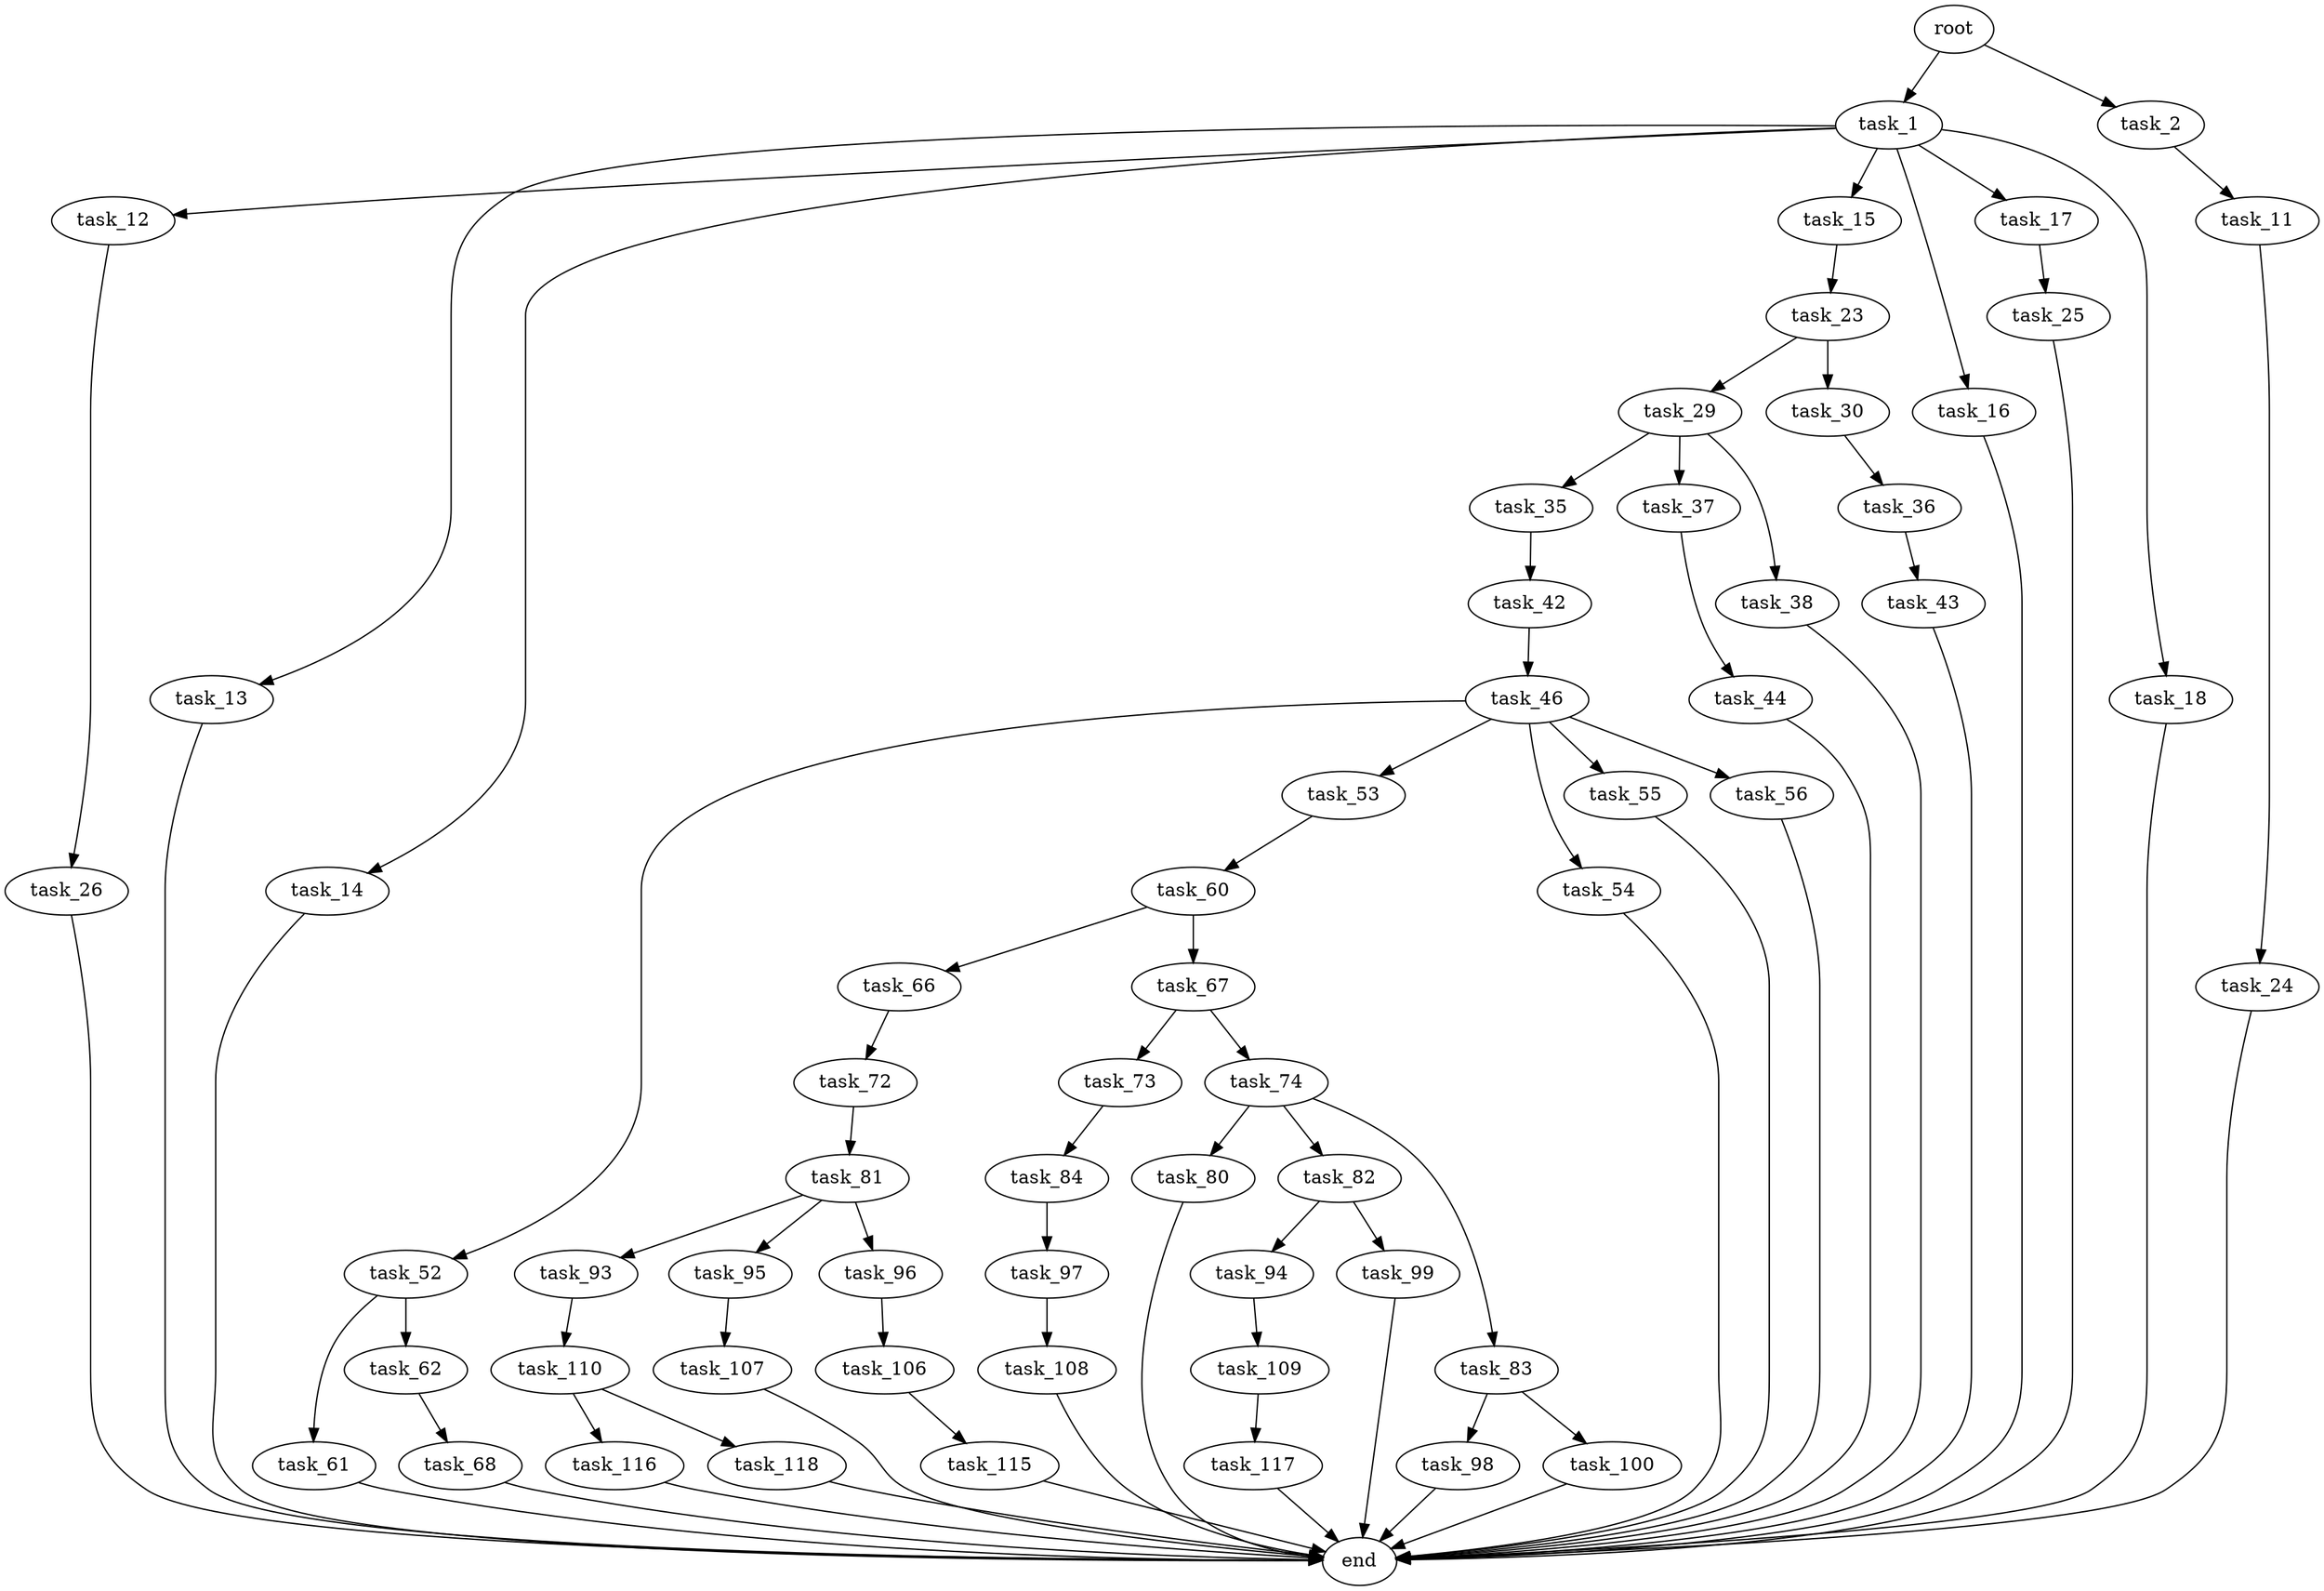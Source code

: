 digraph G {
  root [size="0.000000"];
  task_1 [size="368293445632.000000"];
  task_2 [size="28991029248.000000"];
  task_12 [size="549755813888.000000"];
  task_13 [size="36640609256.000000"];
  task_14 [size="466062398098.000000"];
  task_15 [size="8589934592.000000"];
  task_16 [size="782757789696.000000"];
  task_17 [size="4043950736.000000"];
  task_18 [size="127637579119.000000"];
  task_11 [size="753377363066.000000"];
  task_24 [size="1225954646158.000000"];
  task_26 [size="21054108055.000000"];
  end [size="0.000000"];
  task_23 [size="23722763903.000000"];
  task_25 [size="2172027698.000000"];
  task_29 [size="134217728000.000000"];
  task_30 [size="8589934592.000000"];
  task_35 [size="24686694981.000000"];
  task_37 [size="429004723524.000000"];
  task_38 [size="1073741824000.000000"];
  task_36 [size="1073741824000.000000"];
  task_42 [size="392969633524.000000"];
  task_43 [size="31099955642.000000"];
  task_44 [size="134217728000.000000"];
  task_46 [size="8589934592.000000"];
  task_52 [size="78842693373.000000"];
  task_53 [size="4438291430.000000"];
  task_54 [size="1149037721926.000000"];
  task_55 [size="1073741824000.000000"];
  task_56 [size="206135388388.000000"];
  task_61 [size="20158088875.000000"];
  task_62 [size="214728614467.000000"];
  task_60 [size="458881173015.000000"];
  task_66 [size="1073741824000.000000"];
  task_67 [size="858609601044.000000"];
  task_68 [size="87657560266.000000"];
  task_72 [size="32530609780.000000"];
  task_73 [size="5109607694.000000"];
  task_74 [size="782757789696.000000"];
  task_81 [size="5753822618.000000"];
  task_84 [size="68719476736.000000"];
  task_80 [size="38178709044.000000"];
  task_82 [size="301769399308.000000"];
  task_83 [size="462173199027.000000"];
  task_93 [size="260397944016.000000"];
  task_95 [size="156678922517.000000"];
  task_96 [size="549755813888.000000"];
  task_94 [size="6728278645.000000"];
  task_99 [size="28991029248.000000"];
  task_98 [size="37840044888.000000"];
  task_100 [size="43262611953.000000"];
  task_97 [size="1073741824000.000000"];
  task_110 [size="13175911920.000000"];
  task_109 [size="6813432918.000000"];
  task_107 [size="11318103919.000000"];
  task_106 [size="988435998.000000"];
  task_108 [size="1985830263.000000"];
  task_115 [size="10626835156.000000"];
  task_117 [size="28991029248.000000"];
  task_116 [size="368293445632.000000"];
  task_118 [size="833718443292.000000"];

  root -> task_1 [size="1.000000"];
  root -> task_2 [size="1.000000"];
  task_1 -> task_12 [size="411041792.000000"];
  task_1 -> task_13 [size="411041792.000000"];
  task_1 -> task_14 [size="411041792.000000"];
  task_1 -> task_15 [size="411041792.000000"];
  task_1 -> task_16 [size="411041792.000000"];
  task_1 -> task_17 [size="411041792.000000"];
  task_1 -> task_18 [size="411041792.000000"];
  task_2 -> task_11 [size="75497472.000000"];
  task_12 -> task_26 [size="536870912.000000"];
  task_13 -> end [size="1.000000"];
  task_14 -> end [size="1.000000"];
  task_15 -> task_23 [size="33554432.000000"];
  task_16 -> end [size="1.000000"];
  task_17 -> task_25 [size="75497472.000000"];
  task_18 -> end [size="1.000000"];
  task_11 -> task_24 [size="679477248.000000"];
  task_24 -> end [size="1.000000"];
  task_26 -> end [size="1.000000"];
  task_23 -> task_29 [size="411041792.000000"];
  task_23 -> task_30 [size="411041792.000000"];
  task_25 -> end [size="1.000000"];
  task_29 -> task_35 [size="209715200.000000"];
  task_29 -> task_37 [size="209715200.000000"];
  task_29 -> task_38 [size="209715200.000000"];
  task_30 -> task_36 [size="33554432.000000"];
  task_35 -> task_42 [size="411041792.000000"];
  task_37 -> task_44 [size="536870912.000000"];
  task_38 -> end [size="1.000000"];
  task_36 -> task_43 [size="838860800.000000"];
  task_42 -> task_46 [size="536870912.000000"];
  task_43 -> end [size="1.000000"];
  task_44 -> end [size="1.000000"];
  task_46 -> task_52 [size="33554432.000000"];
  task_46 -> task_53 [size="33554432.000000"];
  task_46 -> task_54 [size="33554432.000000"];
  task_46 -> task_55 [size="33554432.000000"];
  task_46 -> task_56 [size="33554432.000000"];
  task_52 -> task_61 [size="75497472.000000"];
  task_52 -> task_62 [size="75497472.000000"];
  task_53 -> task_60 [size="75497472.000000"];
  task_54 -> end [size="1.000000"];
  task_55 -> end [size="1.000000"];
  task_56 -> end [size="1.000000"];
  task_61 -> end [size="1.000000"];
  task_62 -> task_68 [size="301989888.000000"];
  task_60 -> task_66 [size="411041792.000000"];
  task_60 -> task_67 [size="411041792.000000"];
  task_66 -> task_72 [size="838860800.000000"];
  task_67 -> task_73 [size="536870912.000000"];
  task_67 -> task_74 [size="536870912.000000"];
  task_68 -> end [size="1.000000"];
  task_72 -> task_81 [size="536870912.000000"];
  task_73 -> task_84 [size="301989888.000000"];
  task_74 -> task_80 [size="679477248.000000"];
  task_74 -> task_82 [size="679477248.000000"];
  task_74 -> task_83 [size="679477248.000000"];
  task_81 -> task_93 [size="134217728.000000"];
  task_81 -> task_95 [size="134217728.000000"];
  task_81 -> task_96 [size="134217728.000000"];
  task_84 -> task_97 [size="134217728.000000"];
  task_80 -> end [size="1.000000"];
  task_82 -> task_94 [size="536870912.000000"];
  task_82 -> task_99 [size="536870912.000000"];
  task_83 -> task_98 [size="301989888.000000"];
  task_83 -> task_100 [size="301989888.000000"];
  task_93 -> task_110 [size="301989888.000000"];
  task_95 -> task_107 [size="679477248.000000"];
  task_96 -> task_106 [size="536870912.000000"];
  task_94 -> task_109 [size="209715200.000000"];
  task_99 -> end [size="1.000000"];
  task_98 -> end [size="1.000000"];
  task_100 -> end [size="1.000000"];
  task_97 -> task_108 [size="838860800.000000"];
  task_110 -> task_116 [size="209715200.000000"];
  task_110 -> task_118 [size="209715200.000000"];
  task_109 -> task_117 [size="679477248.000000"];
  task_107 -> end [size="1.000000"];
  task_106 -> task_115 [size="75497472.000000"];
  task_108 -> end [size="1.000000"];
  task_115 -> end [size="1.000000"];
  task_117 -> end [size="1.000000"];
  task_116 -> end [size="1.000000"];
  task_118 -> end [size="1.000000"];
}
